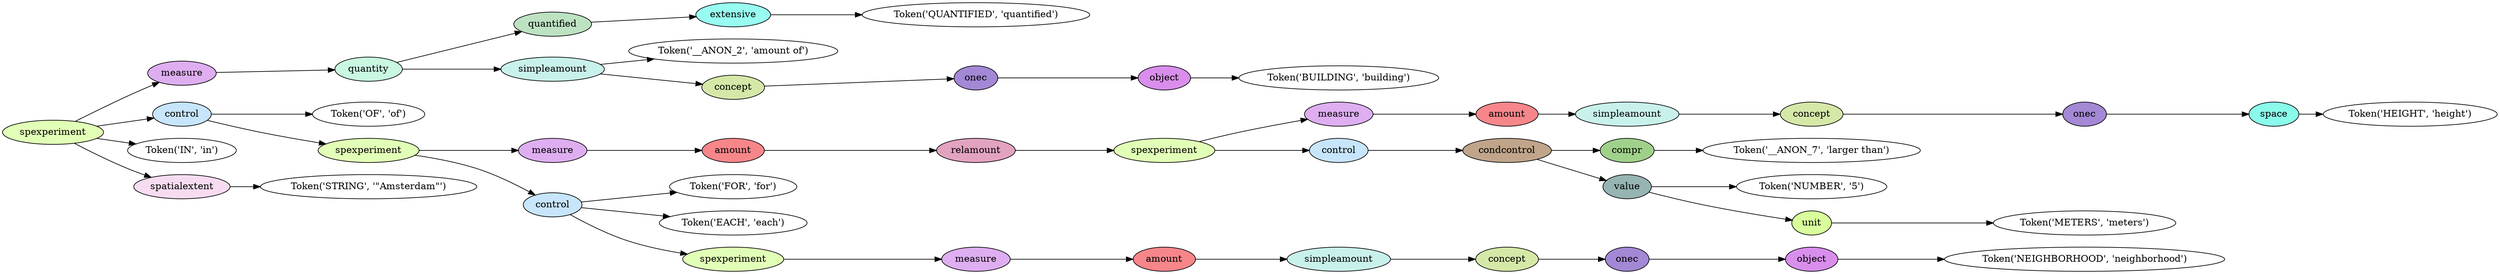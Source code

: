 digraph G {
rankdir=LR;
0 [label="Token('QUANTIFIED', 'quantified')"];
1 [fillcolor="#98fcf0", label=extensive, style=filled];
1 -> 0;
2 [fillcolor="#bde2c2", label=quantified, style=filled];
2 -> 1;
3 [label="Token('__ANON_2', 'amount of')"];
4 [label="Token('BUILDING', 'building')"];
5 [fillcolor="#d98eec", label=object, style=filled];
5 -> 4;
6 [fillcolor="#a388d5", label=onec, style=filled];
6 -> 5;
7 [fillcolor="#d5e8a8", label=concept, style=filled];
7 -> 6;
8 [fillcolor="#c9f1ec", label=simpleamount, style=filled];
8 -> 3;
8 -> 7;
9 [fillcolor="#c9f7e1", label=quantity, style=filled];
9 -> 2;
9 -> 8;
10 [fillcolor="#deaef0", label=measure, style=filled];
10 -> 9;
11 [label="Token('OF', 'of')"];
12 [label="Token('HEIGHT', 'height')"];
13 [fillcolor="#8afaea", label=space, style=filled];
13 -> 12;
14 [fillcolor="#a388d5", label=onec, style=filled];
14 -> 13;
15 [fillcolor="#d5e8a8", label=concept, style=filled];
15 -> 14;
16 [fillcolor="#c9f1ec", label=simpleamount, style=filled];
16 -> 15;
17 [fillcolor="#f6868a", label=amount, style=filled];
17 -> 16;
18 [fillcolor="#deaef0", label=measure, style=filled];
18 -> 17;
19 [label="Token('__ANON_7', 'larger than')"];
20 [fillcolor="#a0d18b", label=compr, style=filled];
20 -> 19;
21 [label="Token('NUMBER', '5')"];
22 [label="Token('METERS', 'meters')"];
23 [fillcolor="#d9fe9c", label=unit, style=filled];
23 -> 22;
24 [fillcolor="#95b4b2", label=value, style=filled];
24 -> 21;
24 -> 23;
25 [fillcolor="#c0a58a", label=condcontrol, style=filled];
25 -> 20;
25 -> 24;
26 [fillcolor="#c7e5fb", label=control, style=filled];
26 -> 25;
27 [fillcolor="#e2ffb7", label=spexperiment, style=filled];
27 -> 18;
27 -> 26;
28 [fillcolor="#e2a3c0", label=relamount, style=filled];
28 -> 27;
29 [fillcolor="#f6868a", label=amount, style=filled];
29 -> 28;
30 [fillcolor="#deaef0", label=measure, style=filled];
30 -> 29;
31 [label="Token('FOR', 'for')"];
32 [label="Token('EACH', 'each')"];
33 [label="Token('NEIGHBORHOOD', 'neighborhood')"];
34 [fillcolor="#d98eec", label=object, style=filled];
34 -> 33;
35 [fillcolor="#a388d5", label=onec, style=filled];
35 -> 34;
36 [fillcolor="#d5e8a8", label=concept, style=filled];
36 -> 35;
37 [fillcolor="#c9f1ec", label=simpleamount, style=filled];
37 -> 36;
38 [fillcolor="#f6868a", label=amount, style=filled];
38 -> 37;
39 [fillcolor="#deaef0", label=measure, style=filled];
39 -> 38;
40 [fillcolor="#e2ffb7", label=spexperiment, style=filled];
40 -> 39;
41 [fillcolor="#c7e5fb", label=control, style=filled];
41 -> 31;
41 -> 32;
41 -> 40;
42 [fillcolor="#e2ffb7", label=spexperiment, style=filled];
42 -> 30;
42 -> 41;
43 [fillcolor="#c7e5fb", label=control, style=filled];
43 -> 11;
43 -> 42;
44 [label="Token('IN', 'in')"];
45 [label="Token('STRING', '\"Amsterdam\"')"];
46 [fillcolor="#f7dcf1", label=spatialextent, style=filled];
46 -> 45;
47 [fillcolor="#e2ffb7", label=spexperiment, style=filled];
47 -> 10;
47 -> 43;
47 -> 44;
47 -> 46;
}
